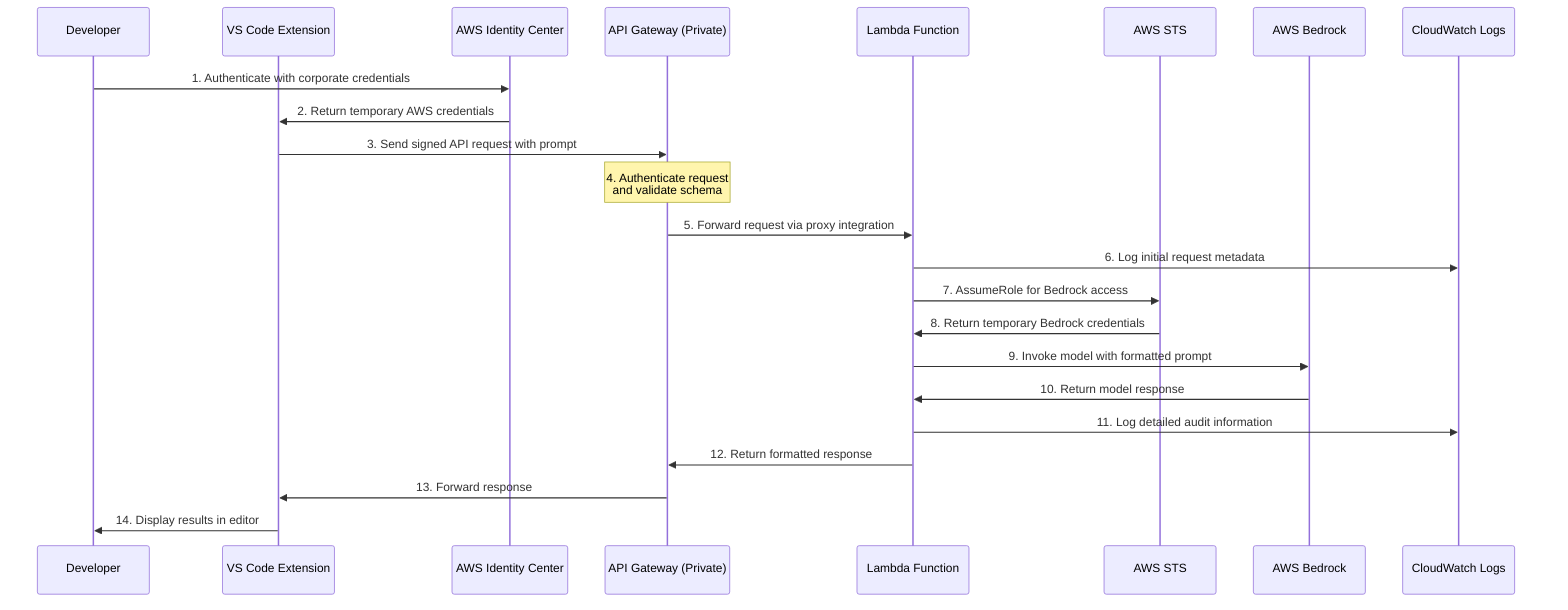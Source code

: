 sequenceDiagram
    participant Dev as Developer
    participant VSCode as VS Code Extension
    participant IdCenter as AWS Identity Center
    participant APIGW as API Gateway (Private)
    participant Lambda as Lambda Function
    participant STS as AWS STS
    participant Bedrock as AWS Bedrock
    participant CloudWatch as CloudWatch Logs

    Dev->>IdCenter: 1. Authenticate with corporate credentials
    IdCenter->>VSCode: 2. Return temporary AWS credentials
    VSCode->>APIGW: 3. Send signed API request with prompt
    Note over APIGW: 4. Authenticate request<br/>and validate schema
    APIGW->>Lambda: 5. Forward request via proxy integration
    Lambda->>CloudWatch: 6. Log initial request metadata
    Lambda->>STS: 7. AssumeRole for Bedrock access
    STS->>Lambda: 8. Return temporary Bedrock credentials
    Lambda->>Bedrock: 9. Invoke model with formatted prompt
    Bedrock->>Lambda: 10. Return model response
    Lambda->>CloudWatch: 11. Log detailed audit information
    Lambda->>APIGW: 12. Return formatted response
    APIGW->>VSCode: 13. Forward response
    VSCode->>Dev: 14. Display results in editor